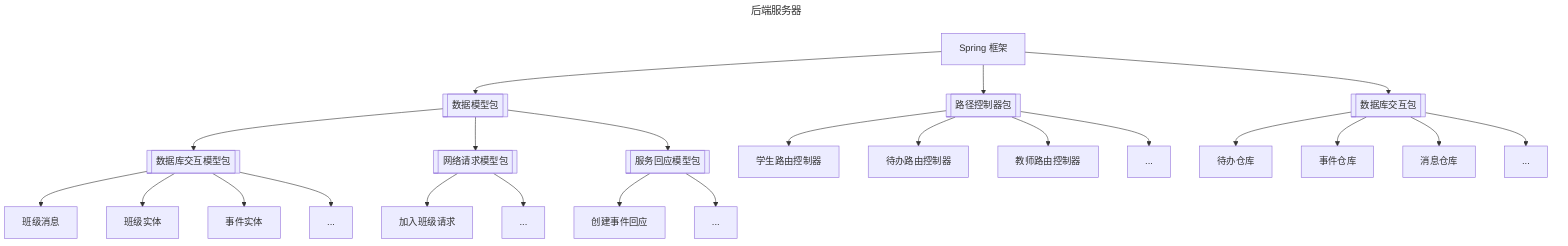 ---
title: 后端服务器
---
flowchart TD
    SpringBootFramework["Spring 框架"]
    ControllerPackage[["路径控制器包"]]
    ModelPackage[["数据模型包"]]
    RepositoryPackage[["数据库交互包"]]
    DbModelPackage[["数据库交互模型包"]]
    ReqModelPackage[["网络请求模型包"]]
    RespModelPackage[["服务回应模型包"]]

    StudentController["学生路由控制器"]
    StudentTodoController["待办路由控制器"]
    TeacherController["教师路由控制器"]
    AndSoOn0["..."]
    
    ClassMsg["班级消息"]
    Classes["班级实体"]
    Event["事件实体"]
    AndSoOn1["..."]
    
    ReqJoinClass["加入班级请求"]
    AndSoOn2["..."]
    
    RespNewEvent["创建事件回应"]
    AndSoOn3["..."]

    TodoRepo["待办仓库"]
    EventRepo["事件仓库"]
    MailRepo["消息仓库"]
    AndSoOn4["..."]

    SpringBootFramework --> ControllerPackage
    SpringBootFramework --> ModelPackage
    SpringBootFramework --> RepositoryPackage

    ControllerPackage --> StudentController
    ControllerPackage --> StudentTodoController
    ControllerPackage --> TeacherController
    ControllerPackage --> AndSoOn0

    ModelPackage --> DbModelPackage
    ModelPackage --> ReqModelPackage
    ModelPackage --> RespModelPackage

    DbModelPackage --> ClassMsg
    DbModelPackage --> Classes
    DbModelPackage --> Event
    DbModelPackage --> AndSoOn1

    ReqModelPackage --> ReqJoinClass
    ReqModelPackage --> AndSoOn2

    RespModelPackage --> RespNewEvent
    RespModelPackage --> AndSoOn3

    RepositoryPackage --> TodoRepo
    RepositoryPackage --> EventRepo
    RepositoryPackage --> MailRepo
    RepositoryPackage --> AndSoOn4